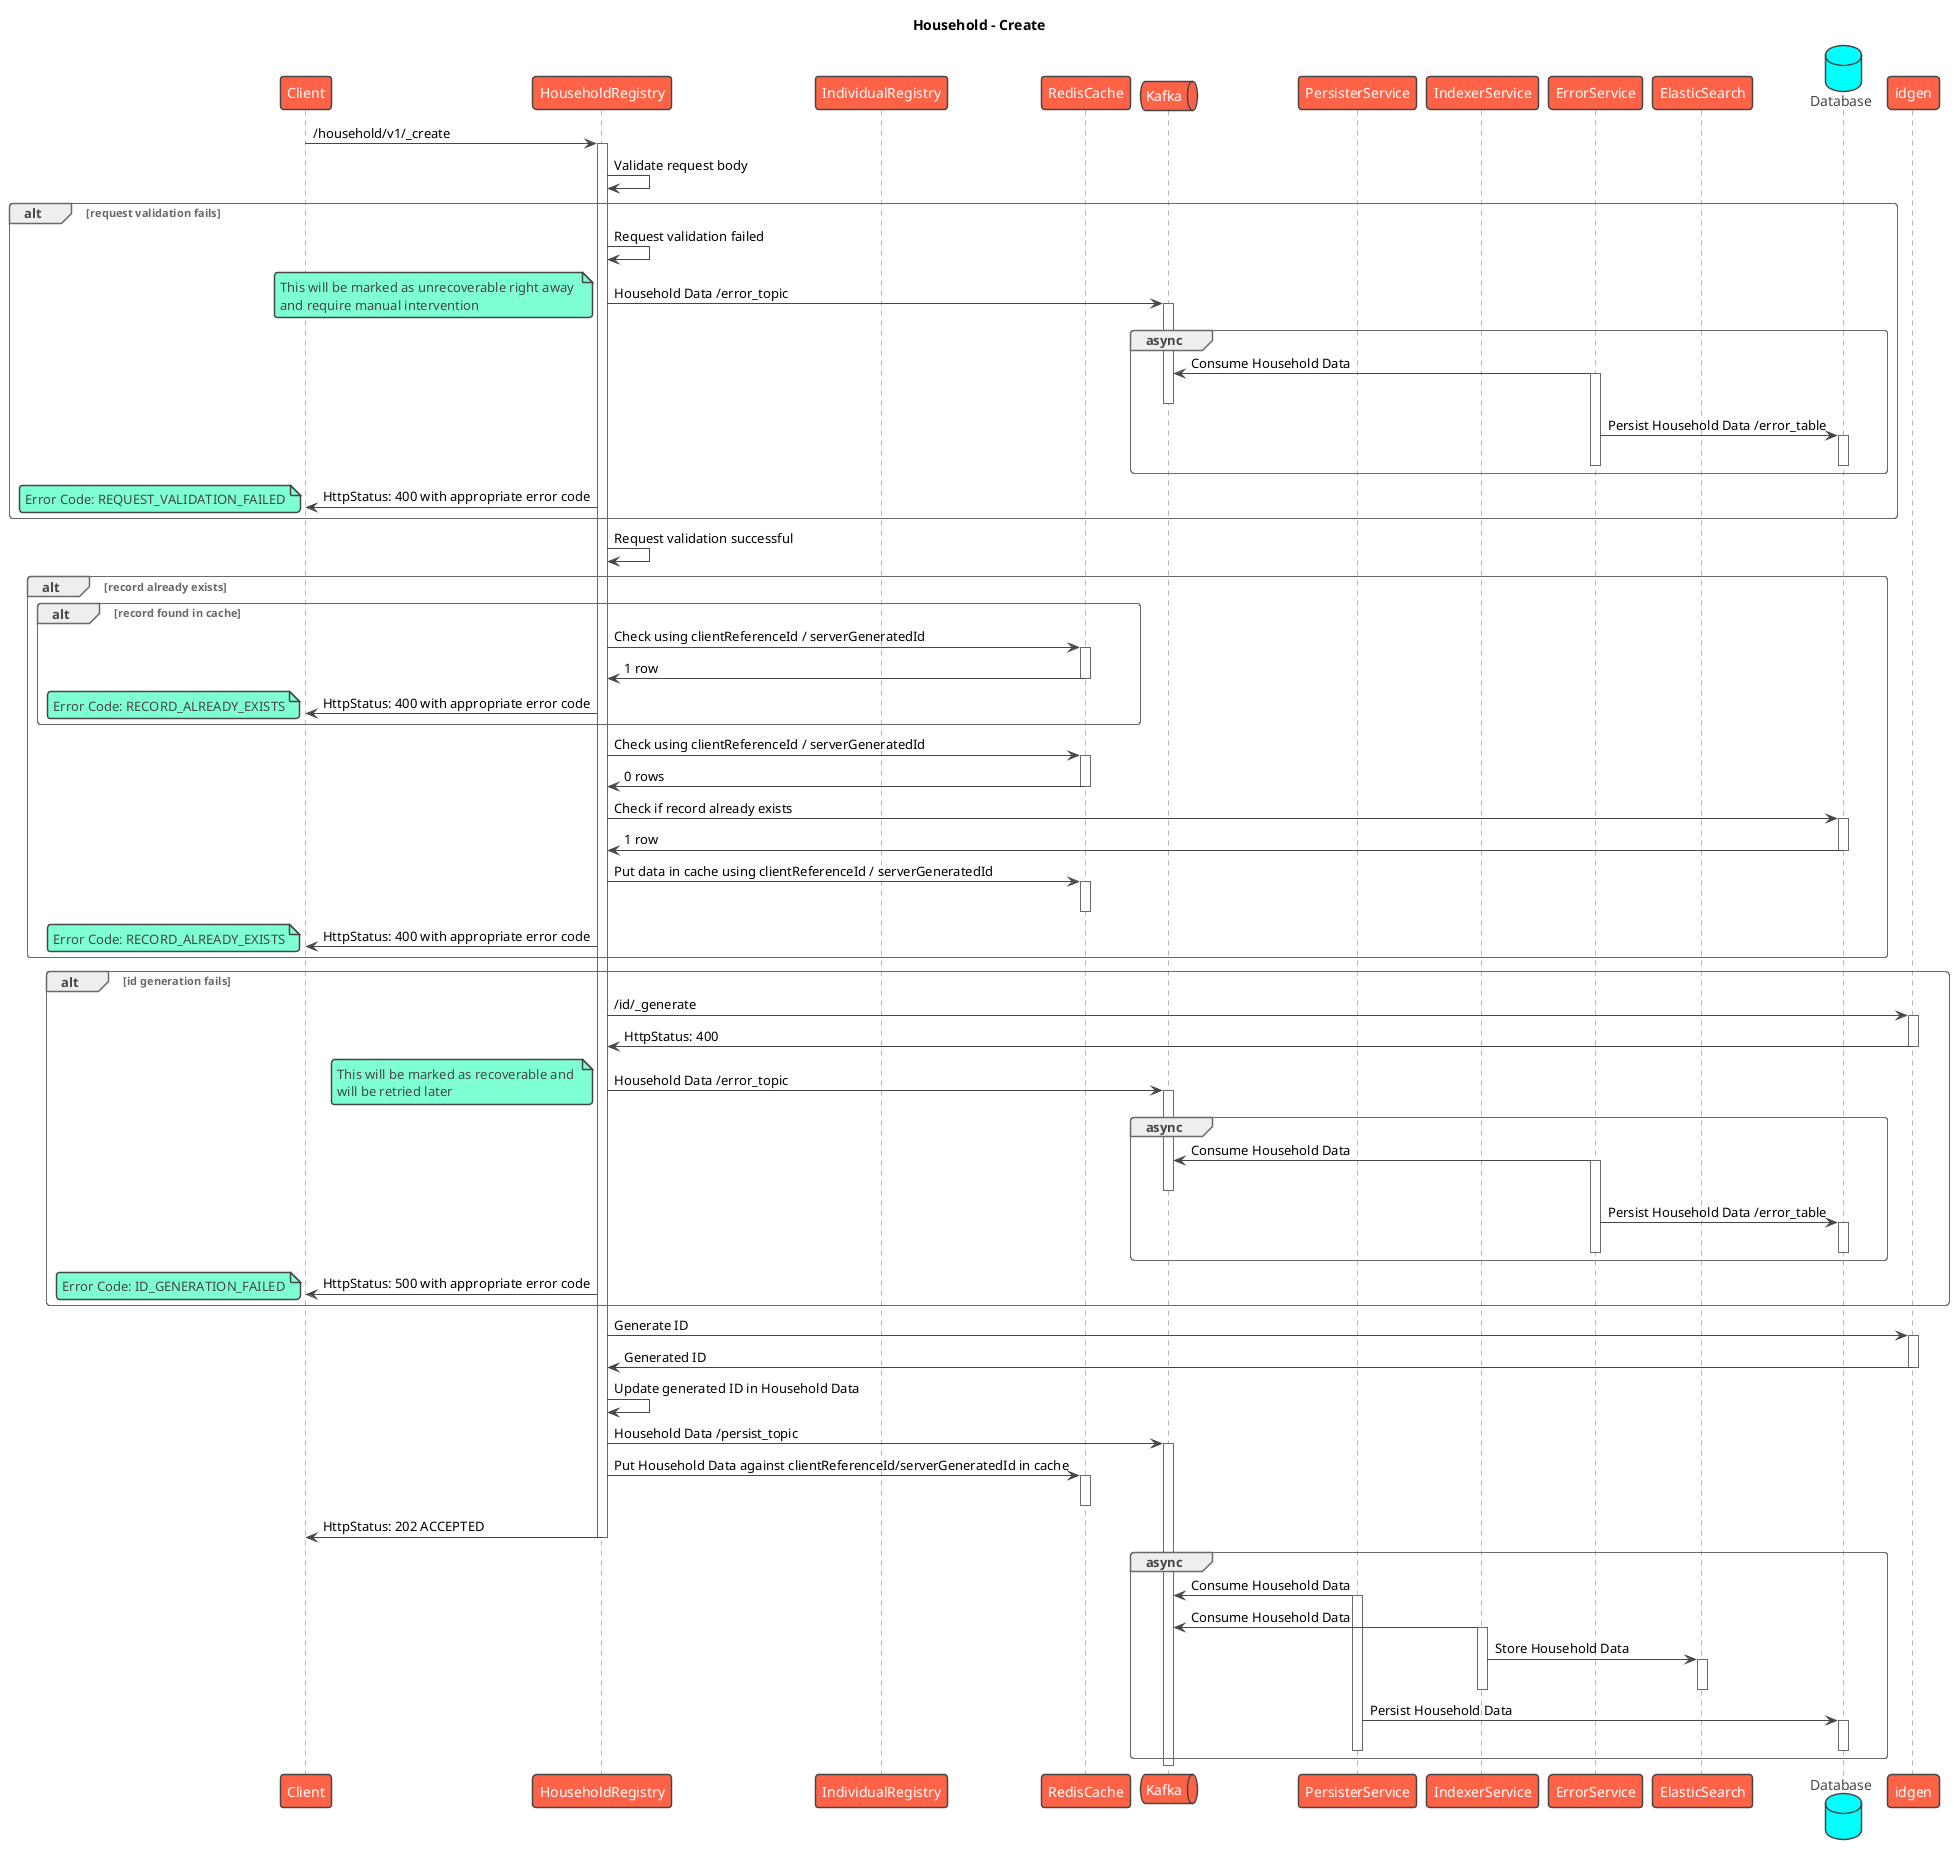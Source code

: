 @startuml
title Household - Create
!theme vibrant
participant Client as c
participant HouseholdRegistry as s
participant IndividualRegistry as s2
participant RedisCache as rc
queue Kafka as k
participant PersisterService as prs
participant IndexerService as idx
participant ErrorService as es
participant ElasticSearch as el
database Database as db
c -> s : /household/v1/_create
activate s
s -> s: Validate request body
alt request validation fails
    s -> s: Request validation failed
    s -> k: Household Data /error_topic
    note left
        This will be marked as unrecoverable right away 
        and require manual intervention
    end note
    activate k
    group async
        es -> k: Consume Household Data
        activate es
        deactivate k
        es -> db: Persist Household Data /error_table
        activate db
        deactivate db
        deactivate es
    end
    s -> c: HttpStatus: 400 with appropriate error code
    note left
        Error Code: REQUEST_VALIDATION_FAILED
    end note
end
s -> s: Request validation successful
alt record already exists
    alt record found in cache
      s -> rc: Check using clientReferenceId / serverGeneratedId
      activate rc
      rc -> s: 1 row
      deactivate rc
      s -> c: HttpStatus: 400 with appropriate error code
      note left
          Error Code: RECORD_ALREADY_EXISTS
      end note
    end
    s -> rc: Check using clientReferenceId / serverGeneratedId
    activate rc
    rc -> s: 0 rows
    deactivate rc
    s -> db: Check if record already exists
    activate db
    db -> s: 1 row
    deactivate db
    s -> rc: Put data in cache using clientReferenceId / serverGeneratedId
    activate rc
    deactivate rc
    s -> c: HttpStatus: 400 with appropriate error code
    note left
        Error Code: RECORD_ALREADY_EXISTS
    end note
end
'alt individual(s) don't exist [loop on all individualId(s) in request]
'    s -> s2: /individual/v1/_search
'    activate s2
'    s2 -> s: 0 rows
'    deactivate s2
'    s -> k: Household Data /error_topic
'    note left
'        This will be marked as recoverable and will be
'        retried later
'    end note
'    activate k
'    group async
'        es -> k: Consume Household Data
'        activate es
'        deactivate k
'        es -> db: Persist Household Data /error_table
'        activate db
'        deactivate db
'        deactivate es
'    end
'    s -> c: HttpStatus: 400 with appropriate error code
'    note left
'        Error Code: DEPENDENCY_ERROR
'    end note
'end
's -> s2: /individual/v1/_search
'activate s2
's2 -> s: 1 row
'deactivate s2
's -> db: Get Individual/Household mapping using individual clientReferenceId/serverGeneratedId [loop on all individualId(s) in request]]
'activate db
'alt mapping record found
'  db -> s: 1 row
'  deactivate db
'  s -> c: HttpStatus: 400 with appropriate error code
'  note left
'      Error Code: BAD_REQUEST
'      Ensures that the individual is not already linked to a household
'  end note
'end
alt id generation fails
    s -> idgen: /id/_generate
    activate idgen
    idgen -> s: HttpStatus: 400
    deactivate idgen
    s -> k: Household Data /error_topic
    note left
        This will be marked as recoverable and 
        will be retried later
    end note
    activate k
    group async
        es -> k: Consume Household Data
        activate es
        deactivate k
        es -> db: Persist Household Data /error_table
        activate db
        deactivate db
        deactivate es
    end
    s -> c: HttpStatus: 500 with appropriate error code
    note left
      Error Code: ID_GENERATION_FAILED
    end note
end
s -> idgen: Generate ID
activate idgen
idgen -> s: Generated ID
deactivate idgen
s -> s: Update generated ID in Household Data
s -> k: Household Data /persist_topic
activate k
s -> rc: Put Household Data against clientReferenceId/serverGeneratedId in cache
activate rc
deactivate rc
s -> c: HttpStatus: 202 ACCEPTED
deactivate s
group async
    prs -> k: Consume Household Data
    activate prs
    idx -> k: Consume Household Data
    activate idx
    idx -> el: Store Household Data
    activate el
    deactivate el
    deactivate idx
    prs -> db: Persist Household Data
    activate db
    deactivate db
    deactivate prs
end
deactivate k
@enduml